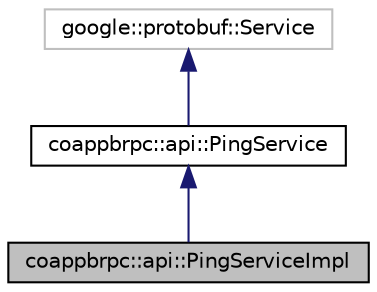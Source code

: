 digraph "coappbrpc::api::PingServiceImpl"
{
  edge [fontname="Helvetica",fontsize="10",labelfontname="Helvetica",labelfontsize="10"];
  node [fontname="Helvetica",fontsize="10",shape=record];
  Node0 [label="coappbrpc::api::PingServiceImpl",height=0.2,width=0.4,color="black", fillcolor="grey75", style="filled", fontcolor="black"];
  Node1 -> Node0 [dir="back",color="midnightblue",fontsize="10",style="solid",fontname="Helvetica"];
  Node1 [label="coappbrpc::api::PingService",height=0.2,width=0.4,color="black", fillcolor="white", style="filled",URL="$classcoappbrpc_1_1api_1_1PingService.html"];
  Node2 -> Node1 [dir="back",color="midnightblue",fontsize="10",style="solid",fontname="Helvetica"];
  Node2 [label="google::protobuf::Service",height=0.2,width=0.4,color="grey75", fillcolor="white", style="filled"];
}
